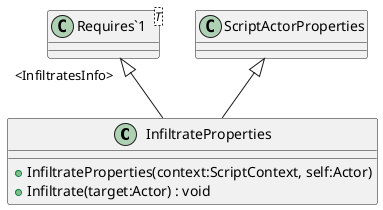 @startuml
class InfiltrateProperties {
    + InfiltrateProperties(context:ScriptContext, self:Actor)
    + Infiltrate(target:Actor) : void
}
class "Requires`1"<T> {
}
ScriptActorProperties <|-- InfiltrateProperties
"Requires`1" "<InfiltratesInfo>" <|-- InfiltrateProperties
@enduml
